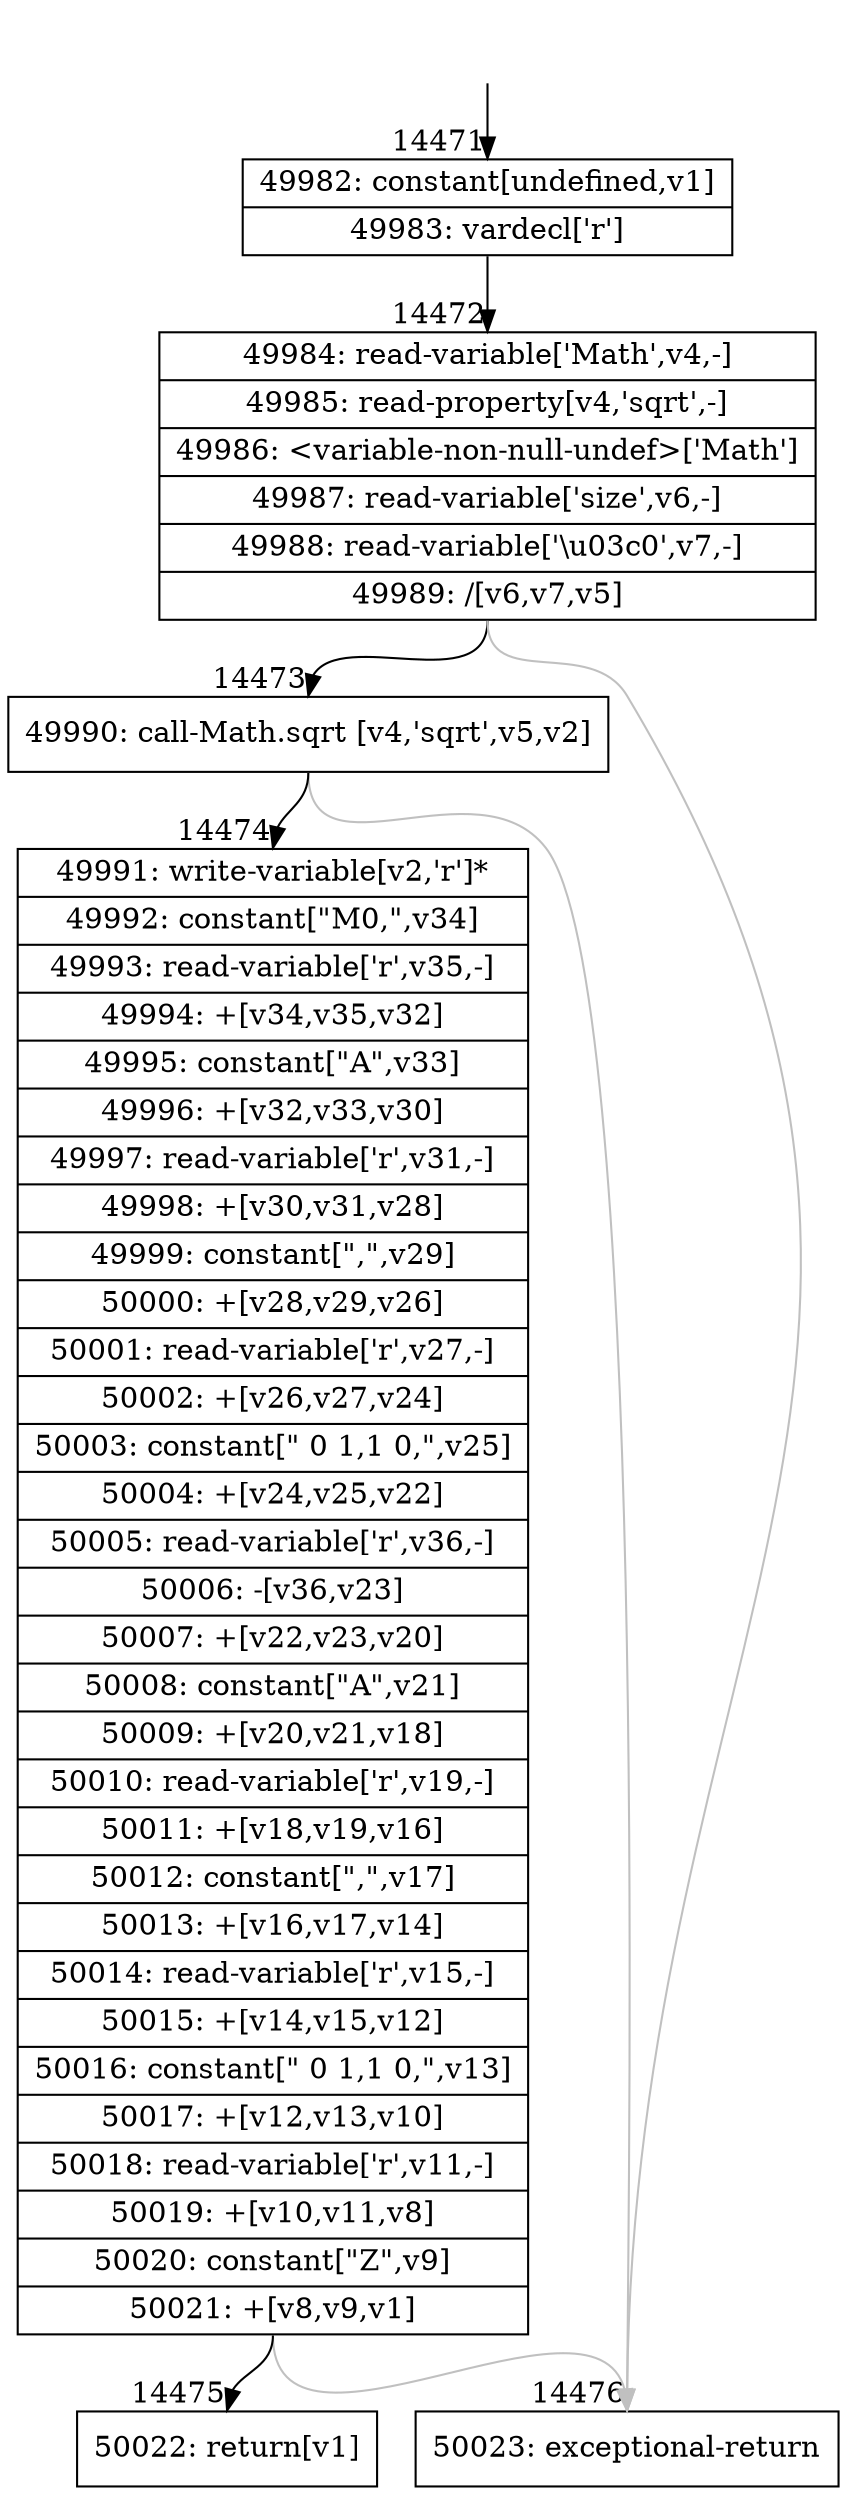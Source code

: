 digraph {
rankdir="TD"
BB_entry1344[shape=none,label=""];
BB_entry1344 -> BB14471 [tailport=s, headport=n, headlabel="    14471"]
BB14471 [shape=record label="{49982: constant[undefined,v1]|49983: vardecl['r']}" ] 
BB14471 -> BB14472 [tailport=s, headport=n, headlabel="      14472"]
BB14472 [shape=record label="{49984: read-variable['Math',v4,-]|49985: read-property[v4,'sqrt',-]|49986: \<variable-non-null-undef\>['Math']|49987: read-variable['size',v6,-]|49988: read-variable['\\u03c0',v7,-]|49989: /[v6,v7,v5]}" ] 
BB14472 -> BB14473 [tailport=s, headport=n, headlabel="      14473"]
BB14472 -> BB14476 [tailport=s, headport=n, color=gray, headlabel="      14476"]
BB14473 [shape=record label="{49990: call-Math.sqrt [v4,'sqrt',v5,v2]}" ] 
BB14473 -> BB14474 [tailport=s, headport=n, headlabel="      14474"]
BB14473 -> BB14476 [tailport=s, headport=n, color=gray]
BB14474 [shape=record label="{49991: write-variable[v2,'r']*|49992: constant[\"M0,\",v34]|49993: read-variable['r',v35,-]|49994: +[v34,v35,v32]|49995: constant[\"A\",v33]|49996: +[v32,v33,v30]|49997: read-variable['r',v31,-]|49998: +[v30,v31,v28]|49999: constant[\",\",v29]|50000: +[v28,v29,v26]|50001: read-variable['r',v27,-]|50002: +[v26,v27,v24]|50003: constant[\" 0 1,1 0,\",v25]|50004: +[v24,v25,v22]|50005: read-variable['r',v36,-]|50006: -[v36,v23]|50007: +[v22,v23,v20]|50008: constant[\"A\",v21]|50009: +[v20,v21,v18]|50010: read-variable['r',v19,-]|50011: +[v18,v19,v16]|50012: constant[\",\",v17]|50013: +[v16,v17,v14]|50014: read-variable['r',v15,-]|50015: +[v14,v15,v12]|50016: constant[\" 0 1,1 0,\",v13]|50017: +[v12,v13,v10]|50018: read-variable['r',v11,-]|50019: +[v10,v11,v8]|50020: constant[\"Z\",v9]|50021: +[v8,v9,v1]}" ] 
BB14474 -> BB14475 [tailport=s, headport=n, headlabel="      14475"]
BB14474 -> BB14476 [tailport=s, headport=n, color=gray]
BB14475 [shape=record label="{50022: return[v1]}" ] 
BB14476 [shape=record label="{50023: exceptional-return}" ] 
//#$~ 8565
}
